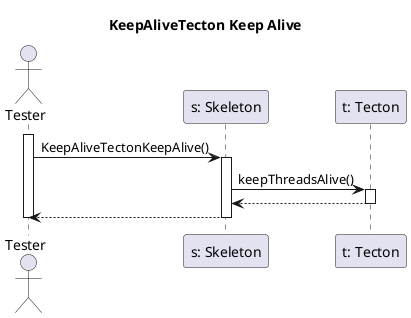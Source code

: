 @startuml tectonSplitTest

title KeepAliveTecton Keep Alive

actor "Tester" as tst
participant "s: Skeleton" as s
participant "t: Tecton" as t

activate tst

tst -> s: KeepAliveTectonKeepAlive()
activate s

s -> t: keepThreadsAlive()
activate t

s <-- t:
deactivate t

tst <-- s
deactivate s

deactivate tst

@enduml